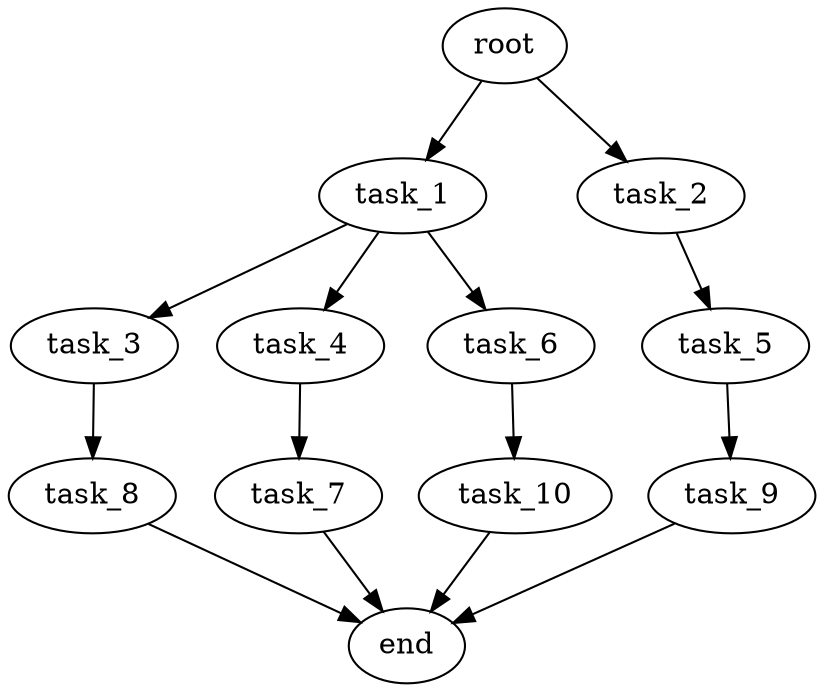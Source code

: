 digraph G {
  root [size="0.000000e+00"];
  task_1 [size="8.742030e+10"];
  task_2 [size="4.403622e+10"];
  task_3 [size="5.259985e+10"];
  task_4 [size="4.569824e+10"];
  task_5 [size="7.224716e+10"];
  task_6 [size="4.100376e+10"];
  task_7 [size="6.548158e+10"];
  task_8 [size="1.544458e+10"];
  task_9 [size="4.695437e+10"];
  task_10 [size="9.692067e+10"];
  end [size="0.000000e+00"];

  root -> task_1 [size="1.000000e-12"];
  root -> task_2 [size="1.000000e-12"];
  task_1 -> task_3 [size="5.259985e+08"];
  task_1 -> task_4 [size="4.569824e+08"];
  task_1 -> task_6 [size="4.100376e+08"];
  task_2 -> task_5 [size="7.224716e+08"];
  task_3 -> task_8 [size="1.544458e+08"];
  task_4 -> task_7 [size="6.548158e+08"];
  task_5 -> task_9 [size="4.695437e+08"];
  task_6 -> task_10 [size="9.692067e+08"];
  task_7 -> end [size="1.000000e-12"];
  task_8 -> end [size="1.000000e-12"];
  task_9 -> end [size="1.000000e-12"];
  task_10 -> end [size="1.000000e-12"];
}
